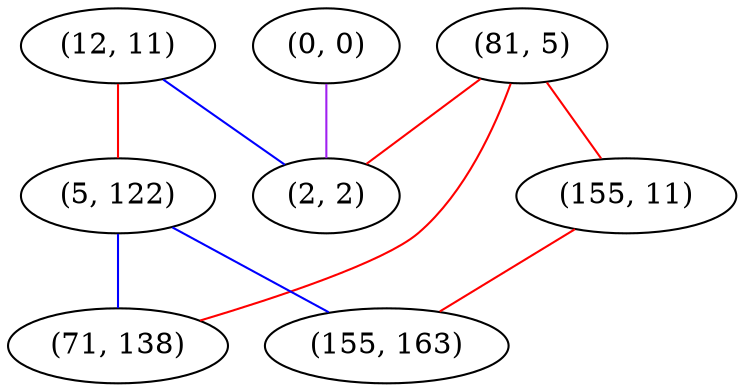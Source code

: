 graph "" {
"(81, 5)";
"(0, 0)";
"(12, 11)";
"(5, 122)";
"(155, 11)";
"(71, 138)";
"(2, 2)";
"(155, 163)";
"(81, 5)" -- "(155, 11)"  [color=red, key=0, weight=1];
"(81, 5)" -- "(71, 138)"  [color=red, key=0, weight=1];
"(81, 5)" -- "(2, 2)"  [color=red, key=0, weight=1];
"(0, 0)" -- "(2, 2)"  [color=purple, key=0, weight=4];
"(12, 11)" -- "(5, 122)"  [color=red, key=0, weight=1];
"(12, 11)" -- "(2, 2)"  [color=blue, key=0, weight=3];
"(5, 122)" -- "(71, 138)"  [color=blue, key=0, weight=3];
"(5, 122)" -- "(155, 163)"  [color=blue, key=0, weight=3];
"(155, 11)" -- "(155, 163)"  [color=red, key=0, weight=1];
}
